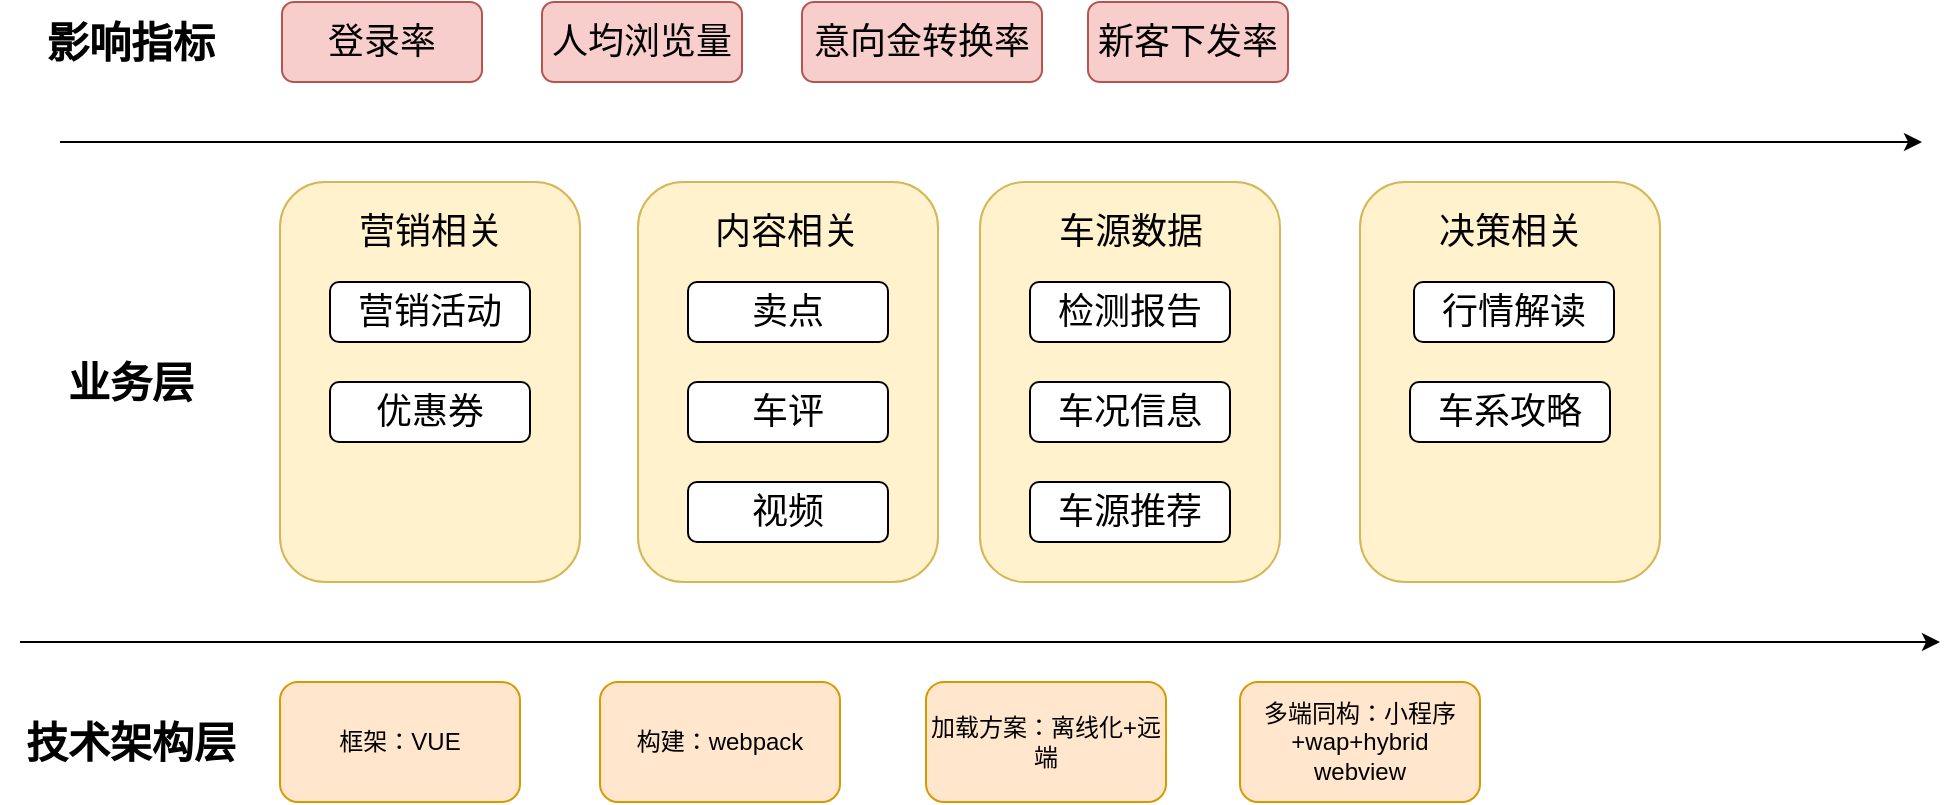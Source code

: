 <mxfile version="20.4.0" type="github">
  <diagram id="W-UAkzZELc-Sj6Iz1dOh" name="第 1 页">
    <mxGraphModel dx="946" dy="533" grid="1" gridSize="10" guides="1" tooltips="1" connect="1" arrows="1" fold="1" page="1" pageScale="1" pageWidth="827" pageHeight="1169" math="0" shadow="0">
      <root>
        <mxCell id="0" />
        <mxCell id="1" parent="0" />
        <mxCell id="AgKNpUZEFoszEdBgo3Z_-1" value="" style="endArrow=classic;html=1;rounded=0;" edge="1" parent="1">
          <mxGeometry width="50" height="50" relative="1" as="geometry">
            <mxPoint x="30" y="490" as="sourcePoint" />
            <mxPoint x="990" y="490" as="targetPoint" />
          </mxGeometry>
        </mxCell>
        <mxCell id="AgKNpUZEFoszEdBgo3Z_-2" value="框架：VUE" style="rounded=1;whiteSpace=wrap;html=1;fillColor=#ffe6cc;strokeColor=#d79b00;" vertex="1" parent="1">
          <mxGeometry x="160" y="510" width="120" height="60" as="geometry" />
        </mxCell>
        <mxCell id="AgKNpUZEFoszEdBgo3Z_-3" value="构建：webpack" style="rounded=1;whiteSpace=wrap;html=1;fillColor=#ffe6cc;strokeColor=#d79b00;" vertex="1" parent="1">
          <mxGeometry x="320" y="510" width="120" height="60" as="geometry" />
        </mxCell>
        <mxCell id="AgKNpUZEFoszEdBgo3Z_-4" value="多端同构：小程序+wap+hybrid webview" style="rounded=1;whiteSpace=wrap;html=1;fillColor=#ffe6cc;strokeColor=#d79b00;" vertex="1" parent="1">
          <mxGeometry x="640" y="510" width="120" height="60" as="geometry" />
        </mxCell>
        <mxCell id="AgKNpUZEFoszEdBgo3Z_-5" value="加载方案：离线化+远端" style="rounded=1;whiteSpace=wrap;html=1;fillColor=#ffe6cc;strokeColor=#d79b00;" vertex="1" parent="1">
          <mxGeometry x="483" y="510" width="120" height="60" as="geometry" />
        </mxCell>
        <mxCell id="AgKNpUZEFoszEdBgo3Z_-7" value="&lt;b&gt;&lt;font style=&quot;font-size: 21px;&quot;&gt;技术架构层&lt;/font&gt;&lt;/b&gt;" style="text;html=1;align=center;verticalAlign=middle;resizable=0;points=[];autosize=1;strokeColor=none;fillColor=none;" vertex="1" parent="1">
          <mxGeometry x="20" y="520" width="130" height="40" as="geometry" />
        </mxCell>
        <mxCell id="AgKNpUZEFoszEdBgo3Z_-10" value="&lt;b&gt;&lt;font style=&quot;font-size: 21px;&quot;&gt;业务层&lt;/font&gt;&lt;/b&gt;" style="text;html=1;align=center;verticalAlign=middle;resizable=0;points=[];autosize=1;strokeColor=none;fillColor=none;" vertex="1" parent="1">
          <mxGeometry x="40" y="340" width="90" height="40" as="geometry" />
        </mxCell>
        <mxCell id="AgKNpUZEFoszEdBgo3Z_-11" value="" style="rounded=1;whiteSpace=wrap;html=1;fontSize=21;fillColor=#fff2cc;strokeColor=#d6b656;" vertex="1" parent="1">
          <mxGeometry x="160" y="260" width="150" height="200" as="geometry" />
        </mxCell>
        <mxCell id="AgKNpUZEFoszEdBgo3Z_-12" value="营销活动" style="rounded=1;whiteSpace=wrap;html=1;fontSize=18;" vertex="1" parent="1">
          <mxGeometry x="185" y="310" width="100" height="30" as="geometry" />
        </mxCell>
        <mxCell id="AgKNpUZEFoszEdBgo3Z_-13" value="优惠券" style="rounded=1;whiteSpace=wrap;html=1;fontSize=18;" vertex="1" parent="1">
          <mxGeometry x="185" y="360" width="100" height="30" as="geometry" />
        </mxCell>
        <mxCell id="AgKNpUZEFoszEdBgo3Z_-14" value="营销相关" style="text;html=1;strokeColor=none;fillColor=none;align=center;verticalAlign=middle;whiteSpace=wrap;rounded=0;fontSize=18;" vertex="1" parent="1">
          <mxGeometry x="192.5" y="270" width="85" height="30" as="geometry" />
        </mxCell>
        <mxCell id="AgKNpUZEFoszEdBgo3Z_-15" value="" style="rounded=1;whiteSpace=wrap;html=1;fontSize=21;fillColor=#fff2cc;strokeColor=#d6b656;" vertex="1" parent="1">
          <mxGeometry x="339" y="260" width="150" height="200" as="geometry" />
        </mxCell>
        <mxCell id="AgKNpUZEFoszEdBgo3Z_-16" value="内容相关" style="text;html=1;strokeColor=none;fillColor=none;align=center;verticalAlign=middle;whiteSpace=wrap;rounded=0;fontSize=18;" vertex="1" parent="1">
          <mxGeometry x="371" y="270" width="85" height="30" as="geometry" />
        </mxCell>
        <mxCell id="AgKNpUZEFoszEdBgo3Z_-17" value="视频" style="rounded=1;whiteSpace=wrap;html=1;fontSize=18;" vertex="1" parent="1">
          <mxGeometry x="364" y="410" width="100" height="30" as="geometry" />
        </mxCell>
        <mxCell id="AgKNpUZEFoszEdBgo3Z_-18" value="车评" style="rounded=1;whiteSpace=wrap;html=1;fontSize=18;" vertex="1" parent="1">
          <mxGeometry x="364" y="360" width="100" height="30" as="geometry" />
        </mxCell>
        <mxCell id="AgKNpUZEFoszEdBgo3Z_-19" value="卖点" style="rounded=1;whiteSpace=wrap;html=1;fontSize=18;" vertex="1" parent="1">
          <mxGeometry x="364" y="310" width="100" height="30" as="geometry" />
        </mxCell>
        <mxCell id="AgKNpUZEFoszEdBgo3Z_-20" value="" style="rounded=1;whiteSpace=wrap;html=1;fontSize=21;fillColor=#fff2cc;strokeColor=#d6b656;" vertex="1" parent="1">
          <mxGeometry x="510" y="260" width="150" height="200" as="geometry" />
        </mxCell>
        <mxCell id="AgKNpUZEFoszEdBgo3Z_-21" value="车源数据" style="text;html=1;strokeColor=none;fillColor=none;align=center;verticalAlign=middle;whiteSpace=wrap;rounded=0;fontSize=18;" vertex="1" parent="1">
          <mxGeometry x="542.5" y="270" width="85" height="30" as="geometry" />
        </mxCell>
        <mxCell id="AgKNpUZEFoszEdBgo3Z_-22" value="检测报告" style="rounded=1;whiteSpace=wrap;html=1;fontSize=18;" vertex="1" parent="1">
          <mxGeometry x="535" y="310" width="100" height="30" as="geometry" />
        </mxCell>
        <mxCell id="AgKNpUZEFoszEdBgo3Z_-23" value="车况信息" style="rounded=1;whiteSpace=wrap;html=1;fontSize=18;" vertex="1" parent="1">
          <mxGeometry x="535" y="360" width="100" height="30" as="geometry" />
        </mxCell>
        <mxCell id="AgKNpUZEFoszEdBgo3Z_-24" value="" style="rounded=1;whiteSpace=wrap;html=1;fontSize=21;fillColor=#fff2cc;strokeColor=#d6b656;" vertex="1" parent="1">
          <mxGeometry x="700" y="260" width="150" height="200" as="geometry" />
        </mxCell>
        <mxCell id="AgKNpUZEFoszEdBgo3Z_-25" value="决策相关" style="text;html=1;strokeColor=none;fillColor=none;align=center;verticalAlign=middle;whiteSpace=wrap;rounded=0;fontSize=18;" vertex="1" parent="1">
          <mxGeometry x="732.5" y="270" width="85" height="30" as="geometry" />
        </mxCell>
        <mxCell id="AgKNpUZEFoszEdBgo3Z_-26" value="车源推荐" style="rounded=1;whiteSpace=wrap;html=1;fontSize=18;" vertex="1" parent="1">
          <mxGeometry x="535" y="410" width="100" height="30" as="geometry" />
        </mxCell>
        <mxCell id="AgKNpUZEFoszEdBgo3Z_-27" value="行情解读" style="rounded=1;whiteSpace=wrap;html=1;fontSize=18;" vertex="1" parent="1">
          <mxGeometry x="727" y="310" width="100" height="30" as="geometry" />
        </mxCell>
        <mxCell id="AgKNpUZEFoszEdBgo3Z_-28" value="车系攻略" style="rounded=1;whiteSpace=wrap;html=1;fontSize=18;" vertex="1" parent="1">
          <mxGeometry x="725" y="360" width="100" height="30" as="geometry" />
        </mxCell>
        <mxCell id="AgKNpUZEFoszEdBgo3Z_-29" value="" style="endArrow=classic;html=1;rounded=0;fontSize=18;" edge="1" parent="1">
          <mxGeometry width="50" height="50" relative="1" as="geometry">
            <mxPoint x="50" y="240" as="sourcePoint" />
            <mxPoint x="981" y="240" as="targetPoint" />
          </mxGeometry>
        </mxCell>
        <mxCell id="AgKNpUZEFoszEdBgo3Z_-30" value="登录率" style="rounded=1;whiteSpace=wrap;html=1;fontSize=18;fillColor=#f8cecc;strokeColor=#b85450;" vertex="1" parent="1">
          <mxGeometry x="161" y="170" width="100" height="40" as="geometry" />
        </mxCell>
        <mxCell id="AgKNpUZEFoszEdBgo3Z_-31" value="人均浏览量&lt;span style=&quot;color: rgba(0, 0, 0, 0); font-family: monospace; font-size: 0px; text-align: start;&quot;&gt;%3CmxGraphModel%3E%3Croot%3E%3CmxCell%20id%3D%220%22%2F%3E%3CmxCell%20id%3D%221%22%20parent%3D%220%22%2F%3E%3CmxCell%20id%3D%222%22%20value%3D%22%E7%99%BB%E5%BD%95%E7%8E%87%22%20style%3D%22rounded%3D1%3BwhiteSpace%3Dwrap%3Bhtml%3D1%3BfontSize%3D18%3B%22%20vertex%3D%221%22%20parent%3D%221%22%3E%3CmxGeometry%20x%3D%22180%22%20y%3D%22120%22%20width%3D%22100%22%20height%3D%2240%22%20as%3D%22geometry%22%2F%3E%3C%2FmxCell%3E%3C%2Froot%3E%3C%2FmxGraphModel%3E&lt;/span&gt;" style="rounded=1;whiteSpace=wrap;html=1;fontSize=18;fillColor=#f8cecc;strokeColor=#b85450;" vertex="1" parent="1">
          <mxGeometry x="291" y="170" width="100" height="40" as="geometry" />
        </mxCell>
        <mxCell id="AgKNpUZEFoszEdBgo3Z_-32" value="意向金转换率" style="rounded=1;whiteSpace=wrap;html=1;fontSize=18;fillColor=#f8cecc;strokeColor=#b85450;" vertex="1" parent="1">
          <mxGeometry x="421" y="170" width="120" height="40" as="geometry" />
        </mxCell>
        <mxCell id="AgKNpUZEFoszEdBgo3Z_-33" value="新客下发率" style="rounded=1;whiteSpace=wrap;html=1;fontSize=18;fillColor=#f8cecc;strokeColor=#b85450;" vertex="1" parent="1">
          <mxGeometry x="564" y="170" width="100" height="40" as="geometry" />
        </mxCell>
        <mxCell id="AgKNpUZEFoszEdBgo3Z_-35" value="&lt;b&gt;&lt;font style=&quot;font-size: 21px;&quot;&gt;影响指标&lt;/font&gt;&lt;/b&gt;" style="text;html=1;align=center;verticalAlign=middle;resizable=0;points=[];autosize=1;strokeColor=none;fillColor=none;" vertex="1" parent="1">
          <mxGeometry x="30" y="170" width="110" height="40" as="geometry" />
        </mxCell>
      </root>
    </mxGraphModel>
  </diagram>
</mxfile>

